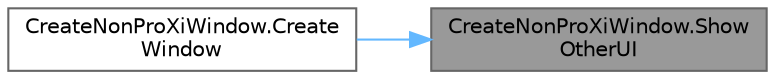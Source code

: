 digraph "CreateNonProXiWindow.ShowOtherUI"
{
 // LATEX_PDF_SIZE
  bgcolor="transparent";
  edge [fontname=Helvetica,fontsize=10,labelfontname=Helvetica,labelfontsize=10];
  node [fontname=Helvetica,fontsize=10,shape=box,height=0.2,width=0.4];
  rankdir="RL";
  Node1 [id="Node000001",label="CreateNonProXiWindow.Show\lOtherUI",height=0.2,width=0.4,color="gray40", fillcolor="grey60", style="filled", fontcolor="black",tooltip=" "];
  Node1 -> Node2 [id="edge1_Node000001_Node000002",dir="back",color="steelblue1",style="solid",tooltip=" "];
  Node2 [id="Node000002",label="CreateNonProXiWindow.Create\lWindow",height=0.2,width=0.4,color="grey40", fillcolor="white", style="filled",URL="$class_create_non_pro_xi_window.html#ad11682ef63614970321158553e4bb6e5",tooltip="ウィンドウを作成"];
}
